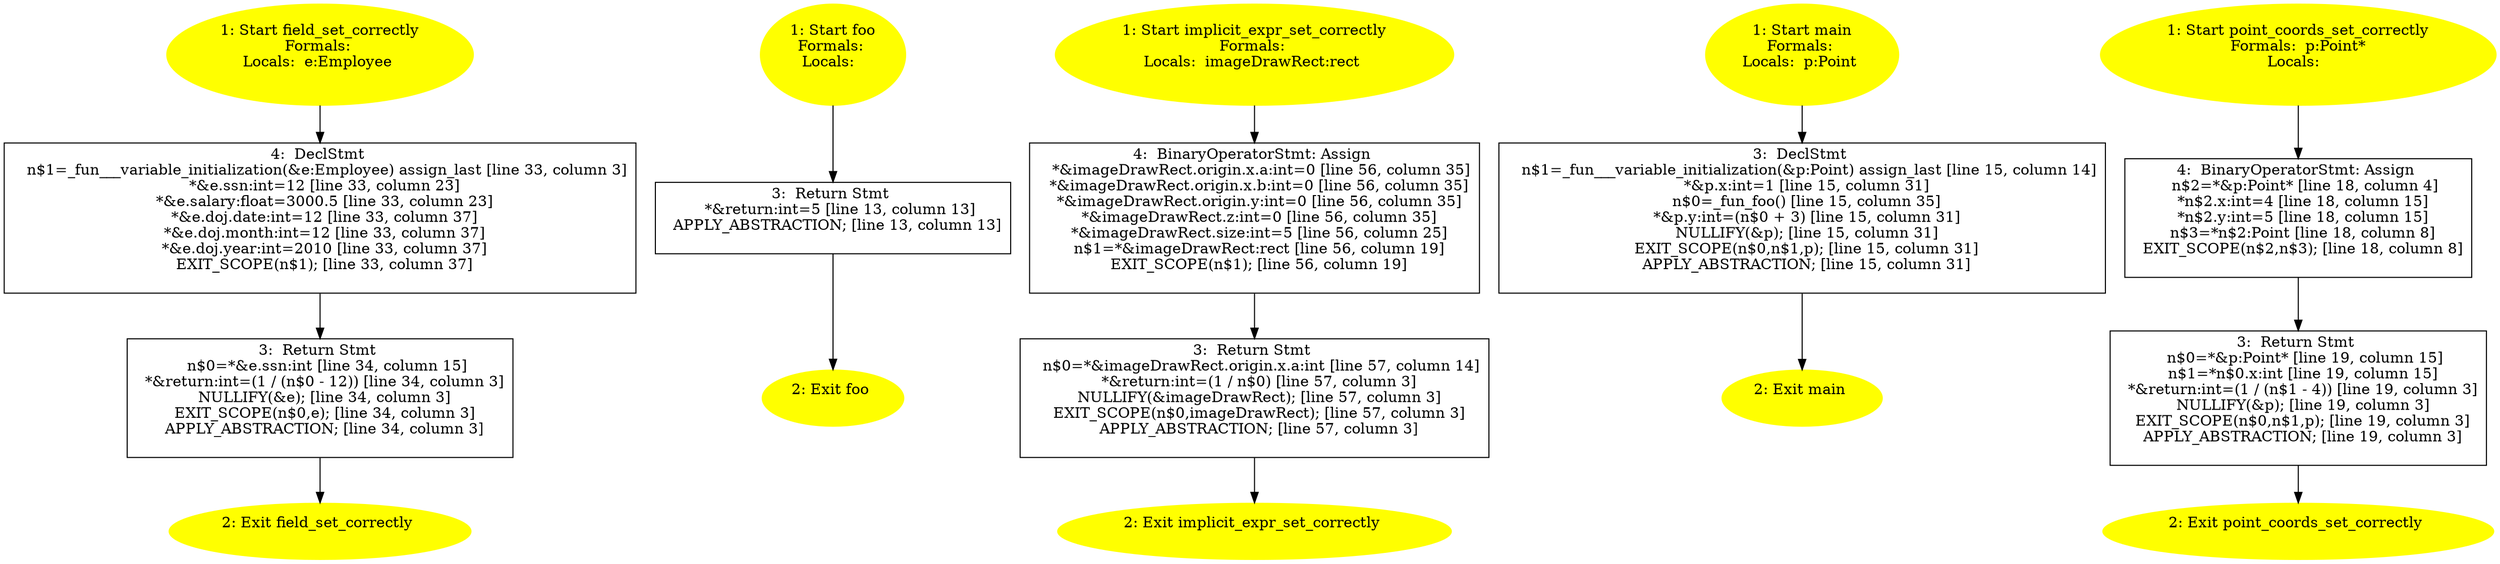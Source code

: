 /* @generated */
digraph cfg {
"field_set_correctly.b8d9a4294a85d24818c312a099420dce_1" [label="1: Start field_set_correctly\nFormals: \nLocals:  e:Employee \n  " color=yellow style=filled]
	

	 "field_set_correctly.b8d9a4294a85d24818c312a099420dce_1" -> "field_set_correctly.b8d9a4294a85d24818c312a099420dce_4" ;
"field_set_correctly.b8d9a4294a85d24818c312a099420dce_2" [label="2: Exit field_set_correctly \n  " color=yellow style=filled]
	

"field_set_correctly.b8d9a4294a85d24818c312a099420dce_3" [label="3:  Return Stmt \n   n$0=*&e.ssn:int [line 34, column 15]\n  *&return:int=(1 / (n$0 - 12)) [line 34, column 3]\n  NULLIFY(&e); [line 34, column 3]\n  EXIT_SCOPE(n$0,e); [line 34, column 3]\n  APPLY_ABSTRACTION; [line 34, column 3]\n " shape="box"]
	

	 "field_set_correctly.b8d9a4294a85d24818c312a099420dce_3" -> "field_set_correctly.b8d9a4294a85d24818c312a099420dce_2" ;
"field_set_correctly.b8d9a4294a85d24818c312a099420dce_4" [label="4:  DeclStmt \n   n$1=_fun___variable_initialization(&e:Employee) assign_last [line 33, column 3]\n  *&e.ssn:int=12 [line 33, column 23]\n  *&e.salary:float=3000.5 [line 33, column 23]\n  *&e.doj.date:int=12 [line 33, column 37]\n  *&e.doj.month:int=12 [line 33, column 37]\n  *&e.doj.year:int=2010 [line 33, column 37]\n  EXIT_SCOPE(n$1); [line 33, column 37]\n " shape="box"]
	

	 "field_set_correctly.b8d9a4294a85d24818c312a099420dce_4" -> "field_set_correctly.b8d9a4294a85d24818c312a099420dce_3" ;
"foo.acbd18db4cc2f85cedef654fccc4a4d8_1" [label="1: Start foo\nFormals: \nLocals:  \n  " color=yellow style=filled]
	

	 "foo.acbd18db4cc2f85cedef654fccc4a4d8_1" -> "foo.acbd18db4cc2f85cedef654fccc4a4d8_3" ;
"foo.acbd18db4cc2f85cedef654fccc4a4d8_2" [label="2: Exit foo \n  " color=yellow style=filled]
	

"foo.acbd18db4cc2f85cedef654fccc4a4d8_3" [label="3:  Return Stmt \n   *&return:int=5 [line 13, column 13]\n  APPLY_ABSTRACTION; [line 13, column 13]\n " shape="box"]
	

	 "foo.acbd18db4cc2f85cedef654fccc4a4d8_3" -> "foo.acbd18db4cc2f85cedef654fccc4a4d8_2" ;
"implicit_expr_set_correctly.dcfe49f71ad24e86323cbad97b1a70fe_1" [label="1: Start implicit_expr_set_correctly\nFormals: \nLocals:  imageDrawRect:rect \n  " color=yellow style=filled]
	

	 "implicit_expr_set_correctly.dcfe49f71ad24e86323cbad97b1a70fe_1" -> "implicit_expr_set_correctly.dcfe49f71ad24e86323cbad97b1a70fe_4" ;
"implicit_expr_set_correctly.dcfe49f71ad24e86323cbad97b1a70fe_2" [label="2: Exit implicit_expr_set_correctly \n  " color=yellow style=filled]
	

"implicit_expr_set_correctly.dcfe49f71ad24e86323cbad97b1a70fe_3" [label="3:  Return Stmt \n   n$0=*&imageDrawRect.origin.x.a:int [line 57, column 14]\n  *&return:int=(1 / n$0) [line 57, column 3]\n  NULLIFY(&imageDrawRect); [line 57, column 3]\n  EXIT_SCOPE(n$0,imageDrawRect); [line 57, column 3]\n  APPLY_ABSTRACTION; [line 57, column 3]\n " shape="box"]
	

	 "implicit_expr_set_correctly.dcfe49f71ad24e86323cbad97b1a70fe_3" -> "implicit_expr_set_correctly.dcfe49f71ad24e86323cbad97b1a70fe_2" ;
"implicit_expr_set_correctly.dcfe49f71ad24e86323cbad97b1a70fe_4" [label="4:  BinaryOperatorStmt: Assign \n   *&imageDrawRect.origin.x.a:int=0 [line 56, column 35]\n  *&imageDrawRect.origin.x.b:int=0 [line 56, column 35]\n  *&imageDrawRect.origin.y:int=0 [line 56, column 35]\n  *&imageDrawRect.z:int=0 [line 56, column 35]\n  *&imageDrawRect.size:int=5 [line 56, column 25]\n  n$1=*&imageDrawRect:rect [line 56, column 19]\n  EXIT_SCOPE(n$1); [line 56, column 19]\n " shape="box"]
	

	 "implicit_expr_set_correctly.dcfe49f71ad24e86323cbad97b1a70fe_4" -> "implicit_expr_set_correctly.dcfe49f71ad24e86323cbad97b1a70fe_3" ;
"main.fad58de7366495db4650cfefac2fcd61_1" [label="1: Start main\nFormals: \nLocals:  p:Point \n  " color=yellow style=filled]
	

	 "main.fad58de7366495db4650cfefac2fcd61_1" -> "main.fad58de7366495db4650cfefac2fcd61_3" ;
"main.fad58de7366495db4650cfefac2fcd61_2" [label="2: Exit main \n  " color=yellow style=filled]
	

"main.fad58de7366495db4650cfefac2fcd61_3" [label="3:  DeclStmt \n   n$1=_fun___variable_initialization(&p:Point) assign_last [line 15, column 14]\n  *&p.x:int=1 [line 15, column 31]\n  n$0=_fun_foo() [line 15, column 35]\n  *&p.y:int=(n$0 + 3) [line 15, column 31]\n  NULLIFY(&p); [line 15, column 31]\n  EXIT_SCOPE(n$0,n$1,p); [line 15, column 31]\n  APPLY_ABSTRACTION; [line 15, column 31]\n " shape="box"]
	

	 "main.fad58de7366495db4650cfefac2fcd61_3" -> "main.fad58de7366495db4650cfefac2fcd61_2" ;
"point_coords_set_correctly.3abf7d8dcf379339f0fa9b69df909b28_1" [label="1: Start point_coords_set_correctly\nFormals:  p:Point*\nLocals:  \n  " color=yellow style=filled]
	

	 "point_coords_set_correctly.3abf7d8dcf379339f0fa9b69df909b28_1" -> "point_coords_set_correctly.3abf7d8dcf379339f0fa9b69df909b28_4" ;
"point_coords_set_correctly.3abf7d8dcf379339f0fa9b69df909b28_2" [label="2: Exit point_coords_set_correctly \n  " color=yellow style=filled]
	

"point_coords_set_correctly.3abf7d8dcf379339f0fa9b69df909b28_3" [label="3:  Return Stmt \n   n$0=*&p:Point* [line 19, column 15]\n  n$1=*n$0.x:int [line 19, column 15]\n  *&return:int=(1 / (n$1 - 4)) [line 19, column 3]\n  NULLIFY(&p); [line 19, column 3]\n  EXIT_SCOPE(n$0,n$1,p); [line 19, column 3]\n  APPLY_ABSTRACTION; [line 19, column 3]\n " shape="box"]
	

	 "point_coords_set_correctly.3abf7d8dcf379339f0fa9b69df909b28_3" -> "point_coords_set_correctly.3abf7d8dcf379339f0fa9b69df909b28_2" ;
"point_coords_set_correctly.3abf7d8dcf379339f0fa9b69df909b28_4" [label="4:  BinaryOperatorStmt: Assign \n   n$2=*&p:Point* [line 18, column 4]\n  *n$2.x:int=4 [line 18, column 15]\n  *n$2.y:int=5 [line 18, column 15]\n  n$3=*n$2:Point [line 18, column 8]\n  EXIT_SCOPE(n$2,n$3); [line 18, column 8]\n " shape="box"]
	

	 "point_coords_set_correctly.3abf7d8dcf379339f0fa9b69df909b28_4" -> "point_coords_set_correctly.3abf7d8dcf379339f0fa9b69df909b28_3" ;
}
